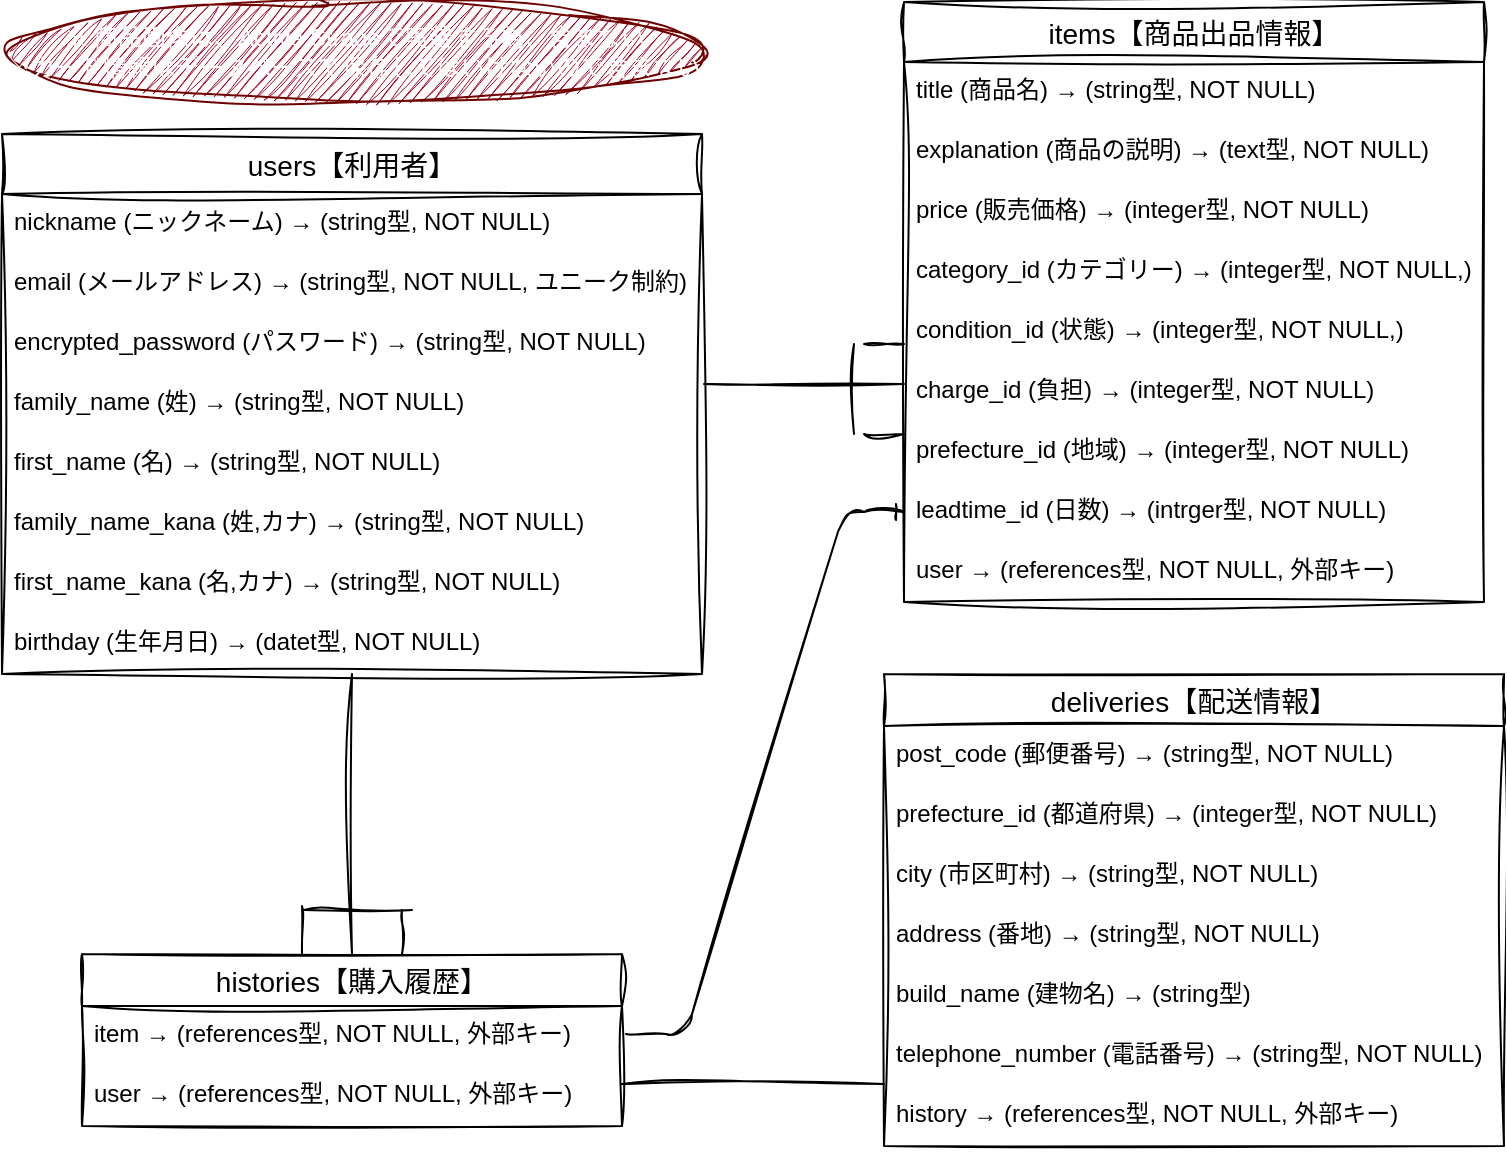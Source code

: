 <mxfile>
    <diagram id="gbWbqkJcsX2BWRKq5Lu5" name="ページ1">
        <mxGraphModel dx="261" dy="515" grid="1" gridSize="10" guides="1" tooltips="1" connect="1" arrows="1" fold="1" page="1" pageScale="1" pageWidth="827" pageHeight="1169" math="0" shadow="0">
            <root>
                <mxCell id="0"/>
                <mxCell id="1" parent="0"/>
                <mxCell id="2" value="items【商品出品情報】" style="swimlane;fontStyle=0;childLayout=stackLayout;horizontal=1;startSize=30;horizontalStack=0;resizeParent=1;resizeParentMax=0;resizeLast=0;collapsible=1;marginBottom=0;align=center;fontSize=14;sketch=1;curveFitting=1;jiggle=2;" parent="1" vertex="1">
                    <mxGeometry x="520" y="14" width="290" height="300" as="geometry"/>
                </mxCell>
                <mxCell id="3" value="title (商品名) → (string型, NOT NULL)" style="text;strokeColor=none;fillColor=none;spacingLeft=4;spacingRight=4;overflow=hidden;rotatable=0;points=[[0,0.5],[1,0.5]];portConstraint=eastwest;fontSize=12;sketch=1;curveFitting=1;jiggle=2;" parent="2" vertex="1">
                    <mxGeometry y="30" width="290" height="30" as="geometry"/>
                </mxCell>
                <mxCell id="4" value="explanation (商品の説明) → (text型, NOT NULL)" style="text;strokeColor=none;fillColor=none;spacingLeft=4;spacingRight=4;overflow=hidden;rotatable=0;points=[[0,0.5],[1,0.5]];portConstraint=eastwest;fontSize=12;sketch=1;curveFitting=1;jiggle=2;" parent="2" vertex="1">
                    <mxGeometry y="60" width="290" height="30" as="geometry"/>
                </mxCell>
                <mxCell id="5" value="price (販売価格) → (integer型, NOT NULL)" style="text;strokeColor=none;fillColor=none;spacingLeft=4;spacingRight=4;overflow=hidden;rotatable=0;points=[[0,0.5],[1,0.5]];portConstraint=eastwest;fontSize=12;sketch=1;curveFitting=1;jiggle=2;" parent="2" vertex="1">
                    <mxGeometry y="90" width="290" height="30" as="geometry"/>
                </mxCell>
                <mxCell id="38" value="category_id (カテゴリー) → (integer型, NOT NULL,)" style="text;strokeColor=none;fillColor=none;spacingLeft=4;spacingRight=4;overflow=hidden;rotatable=0;points=[[0,0.5],[1,0.5]];portConstraint=eastwest;fontSize=12;sketch=1;curveFitting=1;jiggle=2;" parent="2" vertex="1">
                    <mxGeometry y="120" width="290" height="30" as="geometry"/>
                </mxCell>
                <mxCell id="66" value="condition_id (状態) → (integer型, NOT NULL,)" style="text;strokeColor=none;fillColor=none;spacingLeft=4;spacingRight=4;overflow=hidden;rotatable=0;points=[[0,0.5],[1,0.5]];portConstraint=eastwest;fontSize=12;sketch=1;curveFitting=1;jiggle=2;" parent="2" vertex="1">
                    <mxGeometry y="150" width="290" height="30" as="geometry"/>
                </mxCell>
                <mxCell id="67" value="charge_id (負担) → (integer型, NOT NULL)" style="text;strokeColor=none;fillColor=none;spacingLeft=4;spacingRight=4;overflow=hidden;rotatable=0;points=[[0,0.5],[1,0.5]];portConstraint=eastwest;fontSize=12;sketch=1;curveFitting=1;jiggle=2;" parent="2" vertex="1">
                    <mxGeometry y="180" width="290" height="30" as="geometry"/>
                </mxCell>
                <mxCell id="68" value="prefecture_id (地域) → (integer型, NOT NULL)" style="text;strokeColor=none;fillColor=none;spacingLeft=4;spacingRight=4;overflow=hidden;rotatable=0;points=[[0,0.5],[1,0.5]];portConstraint=eastwest;fontSize=12;sketch=1;curveFitting=1;jiggle=2;" parent="2" vertex="1">
                    <mxGeometry y="210" width="290" height="30" as="geometry"/>
                </mxCell>
                <mxCell id="69" value="leadtime_id (日数) → (intrger型, NOT NULL)" style="text;strokeColor=none;fillColor=none;spacingLeft=4;spacingRight=4;overflow=hidden;rotatable=0;points=[[0,0.5],[1,0.5]];portConstraint=eastwest;fontSize=12;sketch=1;curveFitting=1;jiggle=2;" parent="2" vertex="1">
                    <mxGeometry y="240" width="290" height="30" as="geometry"/>
                </mxCell>
                <mxCell id="70" value="user → (references型, NOT NULL, 外部キー)" style="text;strokeColor=none;fillColor=none;spacingLeft=4;spacingRight=4;overflow=hidden;rotatable=0;points=[[0,0.5],[1,0.5]];portConstraint=eastwest;fontSize=12;sketch=1;curveFitting=1;jiggle=2;" parent="2" vertex="1">
                    <mxGeometry y="270" width="290" height="30" as="geometry"/>
                </mxCell>
                <mxCell id="6" value="users【利用者】" style="swimlane;fontStyle=0;childLayout=stackLayout;horizontal=1;startSize=30;horizontalStack=0;resizeParent=1;resizeParentMax=0;resizeLast=0;collapsible=1;marginBottom=0;align=center;fontSize=14;sketch=1;curveFitting=1;jiggle=2;" parent="1" vertex="1">
                    <mxGeometry x="69" y="80" width="350" height="270" as="geometry"/>
                </mxCell>
                <mxCell id="7" value="nickname (ニックネーム) → (string型, NOT NULL)" style="text;strokeColor=none;fillColor=none;spacingLeft=4;spacingRight=4;overflow=hidden;rotatable=0;points=[[0,0.5],[1,0.5]];portConstraint=eastwest;fontSize=12;sketch=1;curveFitting=1;jiggle=2;" parent="6" vertex="1">
                    <mxGeometry y="30" width="350" height="30" as="geometry"/>
                </mxCell>
                <mxCell id="8" value="email (メールアドレス) → (string型, NOT NULL, ユニーク制約)" style="text;strokeColor=none;fillColor=none;spacingLeft=4;spacingRight=4;overflow=hidden;rotatable=0;points=[[0,0.5],[1,0.5]];portConstraint=eastwest;fontSize=12;sketch=1;curveFitting=1;jiggle=2;" parent="6" vertex="1">
                    <mxGeometry y="60" width="350" height="30" as="geometry"/>
                </mxCell>
                <mxCell id="9" value="encrypted_password (パスワード) → (string型, NOT NULL)" style="text;strokeColor=none;fillColor=none;spacingLeft=4;spacingRight=4;overflow=hidden;rotatable=0;points=[[0,0.5],[1,0.5]];portConstraint=eastwest;fontSize=12;sketch=1;curveFitting=1;jiggle=2;" parent="6" vertex="1">
                    <mxGeometry y="90" width="350" height="30" as="geometry"/>
                </mxCell>
                <mxCell id="26" value="family_name (姓) → (string型, NOT NULL)" style="text;strokeColor=none;fillColor=none;spacingLeft=4;spacingRight=4;overflow=hidden;rotatable=0;points=[[0,0.5],[1,0.5]];portConstraint=eastwest;fontSize=12;sketch=1;curveFitting=1;jiggle=2;" parent="6" vertex="1">
                    <mxGeometry y="120" width="350" height="30" as="geometry"/>
                </mxCell>
                <mxCell id="75" value="first_name (名) → (string型, NOT NULL)" style="text;strokeColor=none;fillColor=none;spacingLeft=4;spacingRight=4;overflow=hidden;rotatable=0;points=[[0,0.5],[1,0.5]];portConstraint=eastwest;fontSize=12;sketch=1;curveFitting=1;jiggle=2;" vertex="1" parent="6">
                    <mxGeometry y="150" width="350" height="30" as="geometry"/>
                </mxCell>
                <mxCell id="35" value="family_name_kana (姓,カナ) → (string型, NOT NULL)" style="text;strokeColor=none;fillColor=none;spacingLeft=4;spacingRight=4;overflow=hidden;rotatable=0;points=[[0,0.5],[1,0.5]];portConstraint=eastwest;fontSize=12;sketch=1;curveFitting=1;jiggle=2;" parent="6" vertex="1">
                    <mxGeometry y="180" width="350" height="30" as="geometry"/>
                </mxCell>
                <mxCell id="37" value="first_name_kana (名,カナ) → (string型, NOT NULL)" style="text;strokeColor=none;fillColor=none;spacingLeft=4;spacingRight=4;overflow=hidden;rotatable=0;points=[[0,0.5],[1,0.5]];portConstraint=eastwest;fontSize=12;sketch=1;curveFitting=1;jiggle=2;" parent="6" vertex="1">
                    <mxGeometry y="210" width="350" height="30" as="geometry"/>
                </mxCell>
                <mxCell id="71" value="birthday (生年月日) → (datet型, NOT NULL)" style="text;strokeColor=none;fillColor=none;spacingLeft=4;spacingRight=4;overflow=hidden;rotatable=0;points=[[0,0.5],[1,0.5]];portConstraint=eastwest;fontSize=12;sketch=1;curveFitting=1;jiggle=2;" parent="6" vertex="1">
                    <mxGeometry y="240" width="350" height="30" as="geometry"/>
                </mxCell>
                <mxCell id="14" value="deliveries【配送情報】" style="swimlane;fontStyle=0;childLayout=stackLayout;horizontal=1;startSize=26;horizontalStack=0;resizeParent=1;resizeParentMax=0;resizeLast=0;collapsible=1;marginBottom=0;align=center;fontSize=14;sketch=1;curveFitting=1;jiggle=2;" parent="1" vertex="1">
                    <mxGeometry x="510" y="350" width="310" height="236" as="geometry"/>
                </mxCell>
                <mxCell id="15" value="post_code (郵便番号) → (string型, NOT NULL)" style="text;strokeColor=none;fillColor=none;spacingLeft=4;spacingRight=4;overflow=hidden;rotatable=0;points=[[0,0.5],[1,0.5]];portConstraint=eastwest;fontSize=12;sketch=1;curveFitting=1;jiggle=2;" parent="14" vertex="1">
                    <mxGeometry y="26" width="310" height="30" as="geometry"/>
                </mxCell>
                <mxCell id="40" value="prefecture_id (都道府県) → (integer型, NOT NULL)" style="text;strokeColor=none;fillColor=none;spacingLeft=4;spacingRight=4;overflow=hidden;rotatable=0;points=[[0,0.5],[1,0.5]];portConstraint=eastwest;fontSize=12;sketch=1;curveFitting=1;jiggle=2;" parent="14" vertex="1">
                    <mxGeometry y="56" width="310" height="30" as="geometry"/>
                </mxCell>
                <mxCell id="16" value="city (市区町村) → (string型, NOT NULL)" style="text;strokeColor=none;fillColor=none;spacingLeft=4;spacingRight=4;overflow=hidden;rotatable=0;points=[[0,0.5],[1,0.5]];portConstraint=eastwest;fontSize=12;sketch=1;curveFitting=1;jiggle=2;" parent="14" vertex="1">
                    <mxGeometry y="86" width="310" height="30" as="geometry"/>
                </mxCell>
                <mxCell id="17" value="address (番地) → (string型, NOT NULL)" style="text;strokeColor=none;fillColor=none;spacingLeft=4;spacingRight=4;overflow=hidden;rotatable=0;points=[[0,0.5],[1,0.5]];portConstraint=eastwest;fontSize=12;sketch=1;curveFitting=1;jiggle=2;" parent="14" vertex="1">
                    <mxGeometry y="116" width="310" height="30" as="geometry"/>
                </mxCell>
                <mxCell id="39" value="build_name (建物名) → (string型)" style="text;strokeColor=none;fillColor=none;spacingLeft=4;spacingRight=4;overflow=hidden;rotatable=0;points=[[0,0.5],[1,0.5]];portConstraint=eastwest;fontSize=12;sketch=1;curveFitting=1;jiggle=2;" parent="14" vertex="1">
                    <mxGeometry y="146" width="310" height="30" as="geometry"/>
                </mxCell>
                <mxCell id="74" value="telephone_number (電話番号) → (string型, NOT NULL)" style="text;strokeColor=none;fillColor=none;spacingLeft=4;spacingRight=4;overflow=hidden;rotatable=0;points=[[0,0.5],[1,0.5]];portConstraint=eastwest;fontSize=12;sketch=1;curveFitting=1;jiggle=2;" parent="14" vertex="1">
                    <mxGeometry y="176" width="310" height="30" as="geometry"/>
                </mxCell>
                <mxCell id="77" value="history → (references型, NOT NULL, 外部キー)" style="text;strokeColor=none;fillColor=none;spacingLeft=4;spacingRight=4;overflow=hidden;rotatable=0;points=[[0,0.5],[1,0.5]];portConstraint=eastwest;fontSize=12;sketch=1;curveFitting=1;jiggle=2;" vertex="1" parent="14">
                    <mxGeometry y="206" width="310" height="30" as="geometry"/>
                </mxCell>
                <mxCell id="22" value="histories【購入履歴】" style="swimlane;fontStyle=0;childLayout=stackLayout;horizontal=1;startSize=26;horizontalStack=0;resizeParent=1;resizeParentMax=0;resizeLast=0;collapsible=1;marginBottom=0;align=center;fontSize=14;sketch=1;curveFitting=1;jiggle=2;" parent="1" vertex="1">
                    <mxGeometry x="109" y="490" width="270" height="86" as="geometry"/>
                </mxCell>
                <mxCell id="23" value="item → (references型, NOT NULL, 外部キー)" style="text;strokeColor=none;fillColor=none;spacingLeft=4;spacingRight=4;overflow=hidden;rotatable=0;points=[[0,0.5],[1,0.5]];portConstraint=eastwest;fontSize=12;sketch=1;curveFitting=1;jiggle=2;" parent="22" vertex="1">
                    <mxGeometry y="26" width="270" height="30" as="geometry"/>
                </mxCell>
                <mxCell id="24" value="user → (references型, NOT NULL, 外部キー)" style="text;strokeColor=none;fillColor=none;spacingLeft=4;spacingRight=4;overflow=hidden;rotatable=0;points=[[0,0.5],[1,0.5]];portConstraint=eastwest;fontSize=12;sketch=1;curveFitting=1;jiggle=2;" parent="22" vertex="1">
                    <mxGeometry y="56" width="270" height="30" as="geometry"/>
                </mxCell>
                <mxCell id="41" value="※ 商品画像は、Active Strageで実装する為、含まない&lt;br&gt;※カード情報はデータベースで保存してはいけないので含まない" style="ellipse;whiteSpace=wrap;html=1;align=center;fillColor=#a20025;fontColor=#ffffff;strokeColor=#6F0000;sketch=1;curveFitting=1;jiggle=2;" parent="1" vertex="1">
                    <mxGeometry x="70" y="14" width="350" height="50" as="geometry"/>
                </mxCell>
                <mxCell id="42" value="" style="line;strokeWidth=1;rotatable=0;dashed=0;labelPosition=right;align=left;verticalAlign=middle;spacingTop=0;spacingLeft=6;points=[];portConstraint=eastwest;sketch=1;curveFitting=1;jiggle=2;" parent="1" vertex="1">
                    <mxGeometry x="420" y="200" width="100" height="10" as="geometry"/>
                </mxCell>
                <mxCell id="43" value="" style="line;strokeWidth=1;rotatable=0;dashed=0;labelPosition=right;align=left;verticalAlign=middle;spacingTop=0;spacingLeft=6;points=[];portConstraint=eastwest;sketch=1;curveFitting=1;jiggle=2;" parent="1" vertex="1">
                    <mxGeometry x="420" y="160" width="50" as="geometry"/>
                </mxCell>
                <mxCell id="49" value="" style="line;strokeWidth=1;rotatable=0;dashed=0;labelPosition=right;align=left;verticalAlign=middle;spacingTop=0;spacingLeft=6;points=[];portConstraint=eastwest;direction=south;sketch=1;curveFitting=1;jiggle=2;" parent="1" vertex="1">
                    <mxGeometry x="490" y="185" width="10" height="45" as="geometry"/>
                </mxCell>
                <mxCell id="51" value="" style="line;strokeWidth=1;rotatable=0;dashed=0;labelPosition=right;align=left;verticalAlign=middle;spacingTop=0;spacingLeft=6;points=[];portConstraint=eastwest;direction=south;sketch=1;curveFitting=1;jiggle=2;" parent="1" vertex="1">
                    <mxGeometry x="239" y="350" width="10" height="140" as="geometry"/>
                </mxCell>
                <mxCell id="53" value="" style="line;strokeWidth=1;rotatable=0;dashed=0;labelPosition=right;align=left;verticalAlign=middle;spacingTop=0;spacingLeft=6;points=[];portConstraint=eastwest;direction=south;sketch=1;curveFitting=1;jiggle=2;" parent="1" vertex="1">
                    <mxGeometry x="214" y="466" width="10" height="24" as="geometry"/>
                </mxCell>
                <mxCell id="55" value="" style="line;strokeWidth=1;rotatable=0;dashed=0;labelPosition=right;align=left;verticalAlign=middle;spacingTop=0;spacingLeft=6;points=[];portConstraint=eastwest;direction=south;sketch=1;curveFitting=1;jiggle=2;" parent="1" vertex="1">
                    <mxGeometry x="264" y="468" width="10" height="22" as="geometry"/>
                </mxCell>
                <mxCell id="57" value="" style="line;strokeWidth=1;rotatable=0;dashed=0;labelPosition=right;align=left;verticalAlign=middle;spacingTop=0;spacingLeft=6;points=[];portConstraint=eastwest;sketch=1;curveFitting=1;jiggle=2;" parent="1" vertex="1">
                    <mxGeometry x="379" y="550" width="131" height="10" as="geometry"/>
                </mxCell>
                <mxCell id="59" value="" style="line;strokeWidth=1;rotatable=0;dashed=0;labelPosition=right;align=left;verticalAlign=middle;spacingTop=0;spacingLeft=6;points=[];portConstraint=eastwest;sketch=1;curveFitting=1;jiggle=2;" parent="1" vertex="1">
                    <mxGeometry x="500" y="180" width="20" height="10" as="geometry"/>
                </mxCell>
                <mxCell id="60" value="" style="line;strokeWidth=1;rotatable=0;dashed=0;labelPosition=right;align=left;verticalAlign=middle;spacingTop=0;spacingLeft=6;points=[];portConstraint=eastwest;sketch=1;curveFitting=1;jiggle=2;" parent="1" vertex="1">
                    <mxGeometry x="220" y="463" width="54" height="10" as="geometry"/>
                </mxCell>
                <mxCell id="64" value="" style="line;strokeWidth=1;rotatable=0;dashed=0;labelPosition=right;align=left;verticalAlign=middle;spacingTop=0;spacingLeft=6;points=[];portConstraint=eastwest;sketch=1;curveFitting=1;jiggle=2;" parent="1" vertex="1">
                    <mxGeometry x="500" y="225" width="20" height="10" as="geometry"/>
                </mxCell>
                <mxCell id="79" value="" style="edgeStyle=entityRelationEdgeStyle;fontSize=12;html=1;endArrow=ERone;endFill=1;sketch=1;hachureGap=4;jiggle=2;curveFitting=1;fontFamily=Architects Daughter;fontSource=https%3A%2F%2Ffonts.googleapis.com%2Fcss%3Ffamily%3DArchitects%2BDaughter;entryX=0;entryY=0.5;entryDx=0;entryDy=0;" edge="1" parent="1" target="69">
                    <mxGeometry width="100" height="100" relative="1" as="geometry">
                        <mxPoint x="381" y="530" as="sourcePoint"/>
                        <mxPoint x="520" y="300" as="targetPoint"/>
                    </mxGeometry>
                </mxCell>
            </root>
        </mxGraphModel>
    </diagram>
</mxfile>
